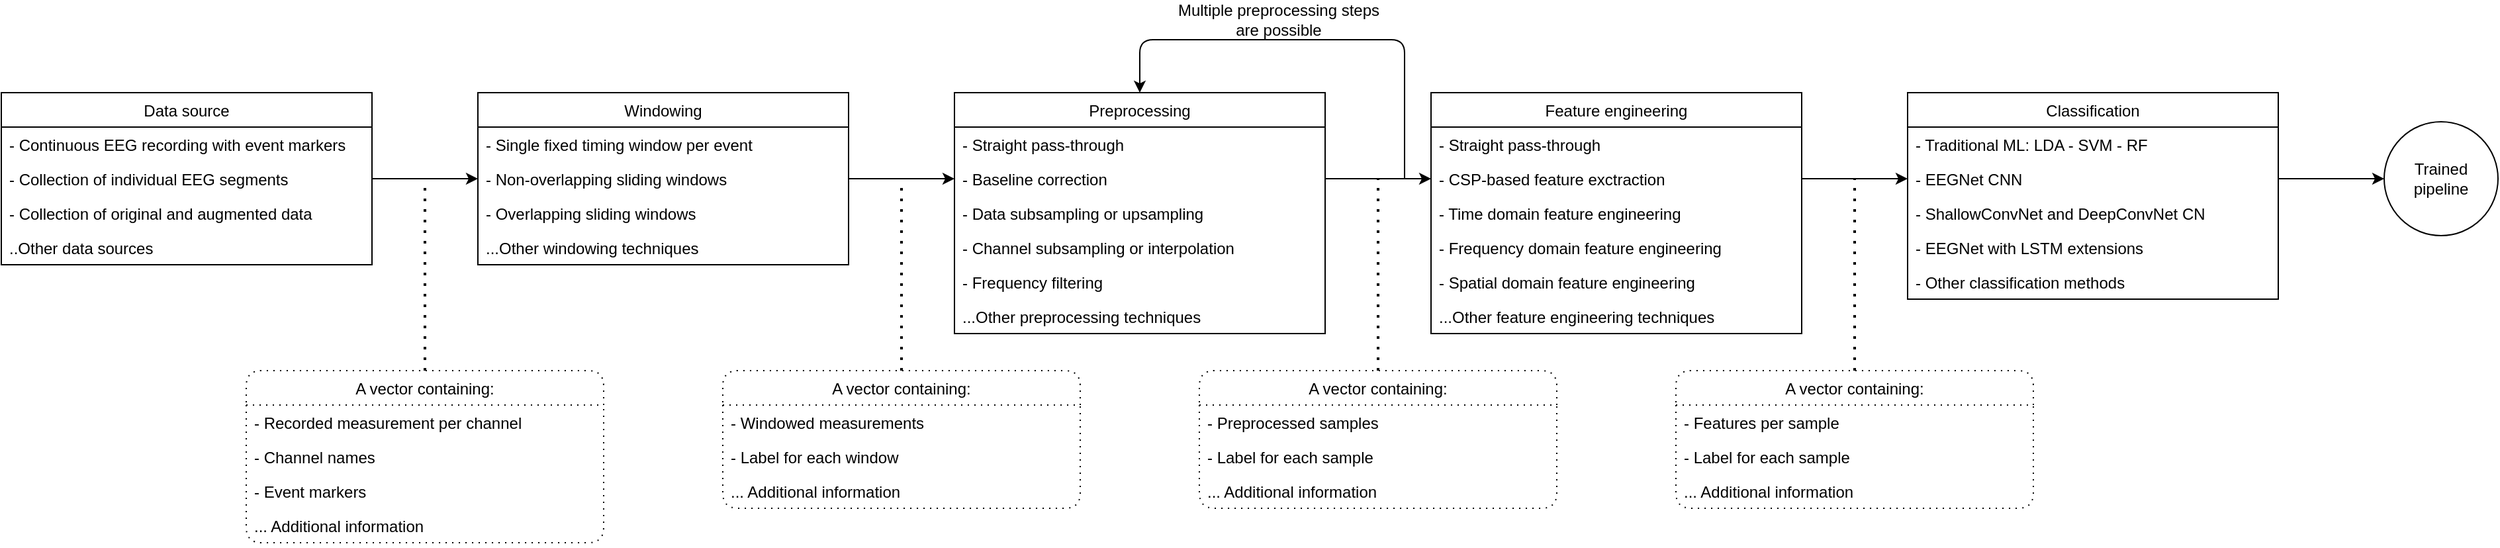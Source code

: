 <mxfile version="20.2.7" type="device"><diagram id="tU7bN9ePRaV4lNdue-wG" name="Page-1"><mxGraphModel dx="1186" dy="764" grid="1" gridSize="10" guides="1" tooltips="1" connect="1" arrows="1" fold="1" page="1" pageScale="1" pageWidth="1169" pageHeight="827" math="0" shadow="0"><root><mxCell id="0"/><mxCell id="1" parent="0"/><mxCell id="cyAfZedpmgAkxe4H3-H--2" value="Data source" style="swimlane;fontStyle=0;childLayout=stackLayout;horizontal=1;startSize=26;horizontalStack=0;resizeParent=1;resizeParentMax=0;resizeLast=0;collapsible=1;marginBottom=0;rounded=0;shadow=0;glass=0;sketch=0;" parent="1" vertex="1"><mxGeometry x="320" y="210" width="280" height="130" as="geometry"/></mxCell><mxCell id="cyAfZedpmgAkxe4H3-H--3" value="- Continuous EEG recording with event markers" style="text;strokeColor=none;fillColor=none;align=left;verticalAlign=top;spacingLeft=4;spacingRight=4;overflow=hidden;rotatable=0;points=[[0,0.5],[1,0.5]];portConstraint=eastwest;" parent="cyAfZedpmgAkxe4H3-H--2" vertex="1"><mxGeometry y="26" width="280" height="26" as="geometry"/></mxCell><mxCell id="cyAfZedpmgAkxe4H3-H--4" value="- Collection of individual EEG segments" style="text;strokeColor=none;fillColor=none;align=left;verticalAlign=top;spacingLeft=4;spacingRight=4;overflow=hidden;rotatable=0;points=[[0,0.5],[1,0.5]];portConstraint=eastwest;" parent="cyAfZedpmgAkxe4H3-H--2" vertex="1"><mxGeometry y="52" width="280" height="26" as="geometry"/></mxCell><mxCell id="il4W6rmmSFu-q_njbzeD-6" value="- Collection of original and augmented data" style="text;strokeColor=none;fillColor=none;align=left;verticalAlign=top;spacingLeft=4;spacingRight=4;overflow=hidden;rotatable=0;points=[[0,0.5],[1,0.5]];portConstraint=eastwest;" parent="cyAfZedpmgAkxe4H3-H--2" vertex="1"><mxGeometry y="78" width="280" height="26" as="geometry"/></mxCell><mxCell id="cyAfZedpmgAkxe4H3-H--5" value="..Other data sources" style="text;strokeColor=none;fillColor=none;align=left;verticalAlign=top;spacingLeft=4;spacingRight=4;overflow=hidden;rotatable=0;points=[[0,0.5],[1,0.5]];portConstraint=eastwest;" parent="cyAfZedpmgAkxe4H3-H--2" vertex="1"><mxGeometry y="104" width="280" height="26" as="geometry"/></mxCell><mxCell id="cyAfZedpmgAkxe4H3-H--9" value="Preprocessing" style="swimlane;fontStyle=0;childLayout=stackLayout;horizontal=1;startSize=26;horizontalStack=0;resizeParent=1;resizeParentMax=0;resizeLast=0;collapsible=1;marginBottom=0;rounded=0;shadow=0;glass=0;sketch=0;" parent="1" vertex="1"><mxGeometry x="1040" y="210" width="280" height="182" as="geometry"/></mxCell><mxCell id="cyAfZedpmgAkxe4H3-H--10" value="- Straight pass-through" style="text;strokeColor=none;fillColor=none;align=left;verticalAlign=top;spacingLeft=4;spacingRight=4;overflow=hidden;rotatable=0;points=[[0,0.5],[1,0.5]];portConstraint=eastwest;" parent="cyAfZedpmgAkxe4H3-H--9" vertex="1"><mxGeometry y="26" width="280" height="26" as="geometry"/></mxCell><mxCell id="cyAfZedpmgAkxe4H3-H--12" value="- Baseline correction" style="text;strokeColor=none;fillColor=none;align=left;verticalAlign=top;spacingLeft=4;spacingRight=4;overflow=hidden;rotatable=0;points=[[0,0.5],[1,0.5]];portConstraint=eastwest;" parent="cyAfZedpmgAkxe4H3-H--9" vertex="1"><mxGeometry y="52" width="280" height="26" as="geometry"/></mxCell><mxCell id="cyAfZedpmgAkxe4H3-H--13" value="- Data subsampling or upsampling" style="text;strokeColor=none;fillColor=none;align=left;verticalAlign=top;spacingLeft=4;spacingRight=4;overflow=hidden;rotatable=0;points=[[0,0.5],[1,0.5]];portConstraint=eastwest;" parent="cyAfZedpmgAkxe4H3-H--9" vertex="1"><mxGeometry y="78" width="280" height="26" as="geometry"/></mxCell><mxCell id="il4W6rmmSFu-q_njbzeD-5" value="- Channel subsampling or interpolation" style="text;strokeColor=none;fillColor=none;align=left;verticalAlign=top;spacingLeft=4;spacingRight=4;overflow=hidden;rotatable=0;points=[[0,0.5],[1,0.5]];portConstraint=eastwest;" parent="cyAfZedpmgAkxe4H3-H--9" vertex="1"><mxGeometry y="104" width="280" height="26" as="geometry"/></mxCell><mxCell id="cyAfZedpmgAkxe4H3-H--11" value="- Frequency filtering" style="text;strokeColor=none;fillColor=none;align=left;verticalAlign=top;spacingLeft=4;spacingRight=4;overflow=hidden;rotatable=0;points=[[0,0.5],[1,0.5]];portConstraint=eastwest;" parent="cyAfZedpmgAkxe4H3-H--9" vertex="1"><mxGeometry y="130" width="280" height="26" as="geometry"/></mxCell><mxCell id="il4W6rmmSFu-q_njbzeD-3" value="...Other preprocessing techniques" style="text;strokeColor=none;fillColor=none;align=left;verticalAlign=top;spacingLeft=4;spacingRight=4;overflow=hidden;rotatable=0;points=[[0,0.5],[1,0.5]];portConstraint=eastwest;" parent="cyAfZedpmgAkxe4H3-H--9" vertex="1"><mxGeometry y="156" width="280" height="26" as="geometry"/></mxCell><mxCell id="cyAfZedpmgAkxe4H3-H--17" value="" style="endArrow=none;dashed=1;html=1;dashPattern=1 3;strokeWidth=2;exitX=0.5;exitY=0;exitDx=0;exitDy=0;" parent="1" source="cyAfZedpmgAkxe4H3-H--19" edge="1"><mxGeometry width="50" height="50" relative="1" as="geometry"><mxPoint x="645" y="360.0" as="sourcePoint"/><mxPoint x="640" y="280" as="targetPoint"/></mxGeometry></mxCell><mxCell id="cyAfZedpmgAkxe4H3-H--19" value="A vector containing:" style="swimlane;fontStyle=0;childLayout=stackLayout;horizontal=1;startSize=26;horizontalStack=0;resizeParent=1;resizeParentMax=0;resizeLast=0;collapsible=1;marginBottom=0;rounded=1;shadow=0;glass=0;sketch=0;swimlaneLine=1;dashed=1;dashPattern=1 4;" parent="1" vertex="1"><mxGeometry x="505" y="420" width="270" height="130" as="geometry"/></mxCell><mxCell id="cyAfZedpmgAkxe4H3-H--20" value="- Recorded measurement per channel" style="text;strokeColor=none;fillColor=none;align=left;verticalAlign=top;spacingLeft=4;spacingRight=4;overflow=hidden;rotatable=0;points=[[0,0.5],[1,0.5]];portConstraint=eastwest;" parent="cyAfZedpmgAkxe4H3-H--19" vertex="1"><mxGeometry y="26" width="270" height="26" as="geometry"/></mxCell><mxCell id="cyAfZedpmgAkxe4H3-H--21" value="- Channel names" style="text;strokeColor=none;fillColor=none;align=left;verticalAlign=top;spacingLeft=4;spacingRight=4;overflow=hidden;rotatable=0;points=[[0,0.5],[1,0.5]];portConstraint=eastwest;" parent="cyAfZedpmgAkxe4H3-H--19" vertex="1"><mxGeometry y="52" width="270" height="26" as="geometry"/></mxCell><mxCell id="cyAfZedpmgAkxe4H3-H--22" value="- Event markers" style="text;strokeColor=none;fillColor=none;align=left;verticalAlign=top;spacingLeft=4;spacingRight=4;overflow=hidden;rotatable=0;points=[[0,0.5],[1,0.5]];portConstraint=eastwest;" parent="cyAfZedpmgAkxe4H3-H--19" vertex="1"><mxGeometry y="78" width="270" height="26" as="geometry"/></mxCell><mxCell id="il4W6rmmSFu-q_njbzeD-1" value="... Additional information" style="text;strokeColor=none;fillColor=none;align=left;verticalAlign=top;spacingLeft=4;spacingRight=4;overflow=hidden;rotatable=0;points=[[0,0.5],[1,0.5]];portConstraint=eastwest;" parent="cyAfZedpmgAkxe4H3-H--19" vertex="1"><mxGeometry y="104" width="270" height="26" as="geometry"/></mxCell><mxCell id="cyAfZedpmgAkxe4H3-H--24" value="" style="endArrow=none;dashed=1;html=1;dashPattern=1 3;strokeWidth=2;exitX=0.5;exitY=0;exitDx=0;exitDy=0;" parent="1" source="cyAfZedpmgAkxe4H3-H--25" edge="1"><mxGeometry width="50" height="50" relative="1" as="geometry"><mxPoint x="1365" y="355.0" as="sourcePoint"/><mxPoint x="1360" y="275" as="targetPoint"/></mxGeometry></mxCell><mxCell id="cyAfZedpmgAkxe4H3-H--25" value="A vector containing:" style="swimlane;fontStyle=0;childLayout=stackLayout;horizontal=1;startSize=26;horizontalStack=0;resizeParent=1;resizeParentMax=0;resizeLast=0;collapsible=1;marginBottom=0;rounded=1;shadow=0;glass=0;sketch=0;swimlaneLine=1;dashed=1;dashPattern=1 4;" parent="1" vertex="1"><mxGeometry x="1225" y="420" width="270" height="104" as="geometry"/></mxCell><mxCell id="cyAfZedpmgAkxe4H3-H--26" value="- Preprocessed samples" style="text;strokeColor=none;fillColor=none;align=left;verticalAlign=top;spacingLeft=4;spacingRight=4;overflow=hidden;rotatable=0;points=[[0,0.5],[1,0.5]];portConstraint=eastwest;" parent="cyAfZedpmgAkxe4H3-H--25" vertex="1"><mxGeometry y="26" width="270" height="26" as="geometry"/></mxCell><mxCell id="cyAfZedpmgAkxe4H3-H--27" value="- Label for each sample" style="text;strokeColor=none;fillColor=none;align=left;verticalAlign=top;spacingLeft=4;spacingRight=4;overflow=hidden;rotatable=0;points=[[0,0.5],[1,0.5]];portConstraint=eastwest;" parent="cyAfZedpmgAkxe4H3-H--25" vertex="1"><mxGeometry y="52" width="270" height="26" as="geometry"/></mxCell><mxCell id="cyAfZedpmgAkxe4H3-H--28" value="... Additional information" style="text;strokeColor=none;fillColor=none;align=left;verticalAlign=top;spacingLeft=4;spacingRight=4;overflow=hidden;rotatable=0;points=[[0,0.5],[1,0.5]];portConstraint=eastwest;" parent="cyAfZedpmgAkxe4H3-H--25" vertex="1"><mxGeometry y="78" width="270" height="26" as="geometry"/></mxCell><mxCell id="cyAfZedpmgAkxe4H3-H--29" value="Feature engineering" style="swimlane;fontStyle=0;childLayout=stackLayout;horizontal=1;startSize=26;horizontalStack=0;resizeParent=1;resizeParentMax=0;resizeLast=0;collapsible=1;marginBottom=0;rounded=0;shadow=0;glass=0;sketch=0;" parent="1" vertex="1"><mxGeometry x="1400" y="210" width="280" height="182" as="geometry"/></mxCell><mxCell id="cyAfZedpmgAkxe4H3-H--30" value="- Straight pass-through" style="text;strokeColor=none;fillColor=none;align=left;verticalAlign=top;spacingLeft=4;spacingRight=4;overflow=hidden;rotatable=0;points=[[0,0.5],[1,0.5]];portConstraint=eastwest;" parent="cyAfZedpmgAkxe4H3-H--29" vertex="1"><mxGeometry y="26" width="280" height="26" as="geometry"/></mxCell><mxCell id="cyAfZedpmgAkxe4H3-H--31" value="- CSP-based feature exctraction" style="text;strokeColor=none;fillColor=none;align=left;verticalAlign=top;spacingLeft=4;spacingRight=4;overflow=hidden;rotatable=0;points=[[0,0.5],[1,0.5]];portConstraint=eastwest;" parent="cyAfZedpmgAkxe4H3-H--29" vertex="1"><mxGeometry y="52" width="280" height="26" as="geometry"/></mxCell><mxCell id="il4W6rmmSFu-q_njbzeD-8" value="- Time domain feature engineering " style="text;strokeColor=none;fillColor=none;align=left;verticalAlign=top;spacingLeft=4;spacingRight=4;overflow=hidden;rotatable=0;points=[[0,0.5],[1,0.5]];portConstraint=eastwest;" parent="cyAfZedpmgAkxe4H3-H--29" vertex="1"><mxGeometry y="78" width="280" height="26" as="geometry"/></mxCell><mxCell id="cyAfZedpmgAkxe4H3-H--55" value="- Frequency domain feature engineering " style="text;strokeColor=none;fillColor=none;align=left;verticalAlign=top;spacingLeft=4;spacingRight=4;overflow=hidden;rotatable=0;points=[[0,0.5],[1,0.5]];portConstraint=eastwest;" parent="cyAfZedpmgAkxe4H3-H--29" vertex="1"><mxGeometry y="104" width="280" height="26" as="geometry"/></mxCell><mxCell id="il4W6rmmSFu-q_njbzeD-9" value="- Spatial domain feature engineering " style="text;strokeColor=none;fillColor=none;align=left;verticalAlign=top;spacingLeft=4;spacingRight=4;overflow=hidden;rotatable=0;points=[[0,0.5],[1,0.5]];portConstraint=eastwest;" parent="cyAfZedpmgAkxe4H3-H--29" vertex="1"><mxGeometry y="130" width="280" height="26" as="geometry"/></mxCell><mxCell id="cyAfZedpmgAkxe4H3-H--32" value="...Other feature engineering techniques" style="text;strokeColor=none;fillColor=none;align=left;verticalAlign=top;spacingLeft=4;spacingRight=4;overflow=hidden;rotatable=0;points=[[0,0.5],[1,0.5]];portConstraint=eastwest;" parent="cyAfZedpmgAkxe4H3-H--29" vertex="1"><mxGeometry y="156" width="280" height="26" as="geometry"/></mxCell><mxCell id="cyAfZedpmgAkxe4H3-H--33" value="" style="endArrow=classic;html=1;entryX=0.5;entryY=0;entryDx=0;entryDy=0;" parent="1" target="cyAfZedpmgAkxe4H3-H--9" edge="1"><mxGeometry width="50" height="50" relative="1" as="geometry"><mxPoint x="1380" y="275" as="sourcePoint"/><mxPoint x="1390" y="150" as="targetPoint"/><Array as="points"><mxPoint x="1380" y="170"/><mxPoint x="1180" y="170"/></Array></mxGeometry></mxCell><mxCell id="cyAfZedpmgAkxe4H3-H--39" style="edgeStyle=orthogonalEdgeStyle;rounded=0;orthogonalLoop=1;jettySize=auto;html=1;entryX=0;entryY=0.5;entryDx=0;entryDy=0;" parent="1" source="cyAfZedpmgAkxe4H3-H--34" target="cyAfZedpmgAkxe4H3-H--12" edge="1"><mxGeometry relative="1" as="geometry"><Array as="points"><mxPoint x="830" y="275"/><mxPoint x="830" y="275"/></Array></mxGeometry></mxCell><mxCell id="cyAfZedpmgAkxe4H3-H--34" value="Windowing" style="swimlane;fontStyle=0;childLayout=stackLayout;horizontal=1;startSize=26;horizontalStack=0;resizeParent=1;resizeParentMax=0;resizeLast=0;collapsible=1;marginBottom=0;rounded=0;shadow=0;glass=0;sketch=0;" parent="1" vertex="1"><mxGeometry x="680" y="210" width="280" height="130" as="geometry"/></mxCell><mxCell id="cyAfZedpmgAkxe4H3-H--35" value="- Single fixed timing window per event " style="text;strokeColor=none;fillColor=none;align=left;verticalAlign=top;spacingLeft=4;spacingRight=4;overflow=hidden;rotatable=0;points=[[0,0.5],[1,0.5]];portConstraint=eastwest;" parent="cyAfZedpmgAkxe4H3-H--34" vertex="1"><mxGeometry y="26" width="280" height="26" as="geometry"/></mxCell><mxCell id="cyAfZedpmgAkxe4H3-H--37" value="- Non-overlapping sliding windows" style="text;strokeColor=none;fillColor=none;align=left;verticalAlign=top;spacingLeft=4;spacingRight=4;overflow=hidden;rotatable=0;points=[[0,0.5],[1,0.5]];portConstraint=eastwest;" parent="cyAfZedpmgAkxe4H3-H--34" vertex="1"><mxGeometry y="52" width="280" height="26" as="geometry"/></mxCell><mxCell id="il4W6rmmSFu-q_njbzeD-2" value="- Overlapping sliding windows" style="text;strokeColor=none;fillColor=none;align=left;verticalAlign=top;spacingLeft=4;spacingRight=4;overflow=hidden;rotatable=0;points=[[0,0.5],[1,0.5]];portConstraint=eastwest;" parent="cyAfZedpmgAkxe4H3-H--34" vertex="1"><mxGeometry y="78" width="280" height="26" as="geometry"/></mxCell><mxCell id="il4W6rmmSFu-q_njbzeD-7" value="...Other windowing techniques" style="text;strokeColor=none;fillColor=none;align=left;verticalAlign=top;spacingLeft=4;spacingRight=4;overflow=hidden;rotatable=0;points=[[0,0.5],[1,0.5]];portConstraint=eastwest;" parent="cyAfZedpmgAkxe4H3-H--34" vertex="1"><mxGeometry y="104" width="280" height="26" as="geometry"/></mxCell><mxCell id="cyAfZedpmgAkxe4H3-H--40" value="" style="endArrow=none;dashed=1;html=1;dashPattern=1 3;strokeWidth=2;exitX=0.5;exitY=0;exitDx=0;exitDy=0;" parent="1" source="cyAfZedpmgAkxe4H3-H--41" edge="1"><mxGeometry width="50" height="50" relative="1" as="geometry"><mxPoint x="1005" y="360.0" as="sourcePoint"/><mxPoint x="1000" y="280.0" as="targetPoint"/></mxGeometry></mxCell><mxCell id="cyAfZedpmgAkxe4H3-H--41" value="A vector containing:" style="swimlane;fontStyle=0;childLayout=stackLayout;horizontal=1;startSize=26;horizontalStack=0;resizeParent=1;resizeParentMax=0;resizeLast=0;collapsible=1;marginBottom=0;rounded=1;shadow=0;glass=0;sketch=0;swimlaneLine=1;dashed=1;dashPattern=1 4;" parent="1" vertex="1"><mxGeometry x="865" y="420" width="270" height="104" as="geometry"/></mxCell><mxCell id="cyAfZedpmgAkxe4H3-H--42" value="- Windowed measurements" style="text;strokeColor=none;fillColor=none;align=left;verticalAlign=top;spacingLeft=4;spacingRight=4;overflow=hidden;rotatable=0;points=[[0,0.5],[1,0.5]];portConstraint=eastwest;" parent="cyAfZedpmgAkxe4H3-H--41" vertex="1"><mxGeometry y="26" width="270" height="26" as="geometry"/></mxCell><mxCell id="cyAfZedpmgAkxe4H3-H--43" value="- Label for each window" style="text;strokeColor=none;fillColor=none;align=left;verticalAlign=top;spacingLeft=4;spacingRight=4;overflow=hidden;rotatable=0;points=[[0,0.5],[1,0.5]];portConstraint=eastwest;" parent="cyAfZedpmgAkxe4H3-H--41" vertex="1"><mxGeometry y="52" width="270" height="26" as="geometry"/></mxCell><mxCell id="cyAfZedpmgAkxe4H3-H--44" value="... Additional information" style="text;strokeColor=none;fillColor=none;align=left;verticalAlign=top;spacingLeft=4;spacingRight=4;overflow=hidden;rotatable=0;points=[[0,0.5],[1,0.5]];portConstraint=eastwest;" parent="cyAfZedpmgAkxe4H3-H--41" vertex="1"><mxGeometry y="78" width="270" height="26" as="geometry"/></mxCell><mxCell id="cyAfZedpmgAkxe4H3-H--45" value="Classification" style="swimlane;fontStyle=0;childLayout=stackLayout;horizontal=1;startSize=26;horizontalStack=0;resizeParent=1;resizeParentMax=0;resizeLast=0;collapsible=1;marginBottom=0;rounded=0;shadow=0;glass=0;sketch=0;" parent="1" vertex="1"><mxGeometry x="1760" y="210" width="280" height="156" as="geometry"/></mxCell><mxCell id="cyAfZedpmgAkxe4H3-H--46" value="- Traditional ML: LDA - SVM - RF" style="text;strokeColor=none;fillColor=none;align=left;verticalAlign=top;spacingLeft=4;spacingRight=4;overflow=hidden;rotatable=0;points=[[0,0.5],[1,0.5]];portConstraint=eastwest;" parent="cyAfZedpmgAkxe4H3-H--45" vertex="1"><mxGeometry y="26" width="280" height="26" as="geometry"/></mxCell><mxCell id="cyAfZedpmgAkxe4H3-H--47" value="- EEGNet CNN" style="text;strokeColor=none;fillColor=none;align=left;verticalAlign=top;spacingLeft=4;spacingRight=4;overflow=hidden;rotatable=0;points=[[0,0.5],[1,0.5]];portConstraint=eastwest;" parent="cyAfZedpmgAkxe4H3-H--45" vertex="1"><mxGeometry y="52" width="280" height="26" as="geometry"/></mxCell><mxCell id="cyAfZedpmgAkxe4H3-H--48" value="- ShallowConvNet and DeepConvNet CN" style="text;strokeColor=none;fillColor=none;align=left;verticalAlign=top;spacingLeft=4;spacingRight=4;overflow=hidden;rotatable=0;points=[[0,0.5],[1,0.5]];portConstraint=eastwest;" parent="cyAfZedpmgAkxe4H3-H--45" vertex="1"><mxGeometry y="78" width="280" height="26" as="geometry"/></mxCell><mxCell id="cyAfZedpmgAkxe4H3-H--56" value="- EEGNet with LSTM extensions" style="text;strokeColor=none;fillColor=none;align=left;verticalAlign=top;spacingLeft=4;spacingRight=4;overflow=hidden;rotatable=0;points=[[0,0.5],[1,0.5]];portConstraint=eastwest;" parent="cyAfZedpmgAkxe4H3-H--45" vertex="1"><mxGeometry y="104" width="280" height="26" as="geometry"/></mxCell><mxCell id="il4W6rmmSFu-q_njbzeD-10" value="- Other classification methods" style="text;strokeColor=none;fillColor=none;align=left;verticalAlign=top;spacingLeft=4;spacingRight=4;overflow=hidden;rotatable=0;points=[[0,0.5],[1,0.5]];portConstraint=eastwest;" parent="cyAfZedpmgAkxe4H3-H--45" vertex="1"><mxGeometry y="130" width="280" height="26" as="geometry"/></mxCell><mxCell id="cyAfZedpmgAkxe4H3-H--50" value="" style="endArrow=none;dashed=1;html=1;dashPattern=1 3;strokeWidth=2;exitX=0.5;exitY=0;exitDx=0;exitDy=0;" parent="1" source="cyAfZedpmgAkxe4H3-H--51" edge="1"><mxGeometry width="50" height="50" relative="1" as="geometry"><mxPoint x="1725" y="355.0" as="sourcePoint"/><mxPoint x="1720" y="275.0" as="targetPoint"/></mxGeometry></mxCell><mxCell id="cyAfZedpmgAkxe4H3-H--51" value="A vector containing:" style="swimlane;fontStyle=0;childLayout=stackLayout;horizontal=1;startSize=26;horizontalStack=0;resizeParent=1;resizeParentMax=0;resizeLast=0;collapsible=1;marginBottom=0;rounded=1;shadow=0;glass=0;sketch=0;swimlaneLine=1;dashed=1;dashPattern=1 4;" parent="1" vertex="1"><mxGeometry x="1585" y="420" width="270" height="104" as="geometry"/></mxCell><mxCell id="cyAfZedpmgAkxe4H3-H--52" value="- Features per sample" style="text;strokeColor=none;fillColor=none;align=left;verticalAlign=top;spacingLeft=4;spacingRight=4;overflow=hidden;rotatable=0;points=[[0,0.5],[1,0.5]];portConstraint=eastwest;" parent="cyAfZedpmgAkxe4H3-H--51" vertex="1"><mxGeometry y="26" width="270" height="26" as="geometry"/></mxCell><mxCell id="cyAfZedpmgAkxe4H3-H--53" value="- Label for each sample" style="text;strokeColor=none;fillColor=none;align=left;verticalAlign=top;spacingLeft=4;spacingRight=4;overflow=hidden;rotatable=0;points=[[0,0.5],[1,0.5]];portConstraint=eastwest;" parent="cyAfZedpmgAkxe4H3-H--51" vertex="1"><mxGeometry y="52" width="270" height="26" as="geometry"/></mxCell><mxCell id="cyAfZedpmgAkxe4H3-H--54" value="... Additional information" style="text;strokeColor=none;fillColor=none;align=left;verticalAlign=top;spacingLeft=4;spacingRight=4;overflow=hidden;rotatable=0;points=[[0,0.5],[1,0.5]];portConstraint=eastwest;" parent="cyAfZedpmgAkxe4H3-H--51" vertex="1"><mxGeometry y="78" width="270" height="26" as="geometry"/></mxCell><mxCell id="il4W6rmmSFu-q_njbzeD-4" value="Multiple preprocessing steps&lt;br&gt;are possible" style="text;html=1;strokeColor=none;fillColor=none;align=center;verticalAlign=middle;whiteSpace=wrap;rounded=0;" parent="1" vertex="1"><mxGeometry x="1190" y="140" width="190" height="30" as="geometry"/></mxCell><mxCell id="cyAfZedpmgAkxe4H3-H--62" value="Trained pipeline" style="ellipse;whiteSpace=wrap;html=1;aspect=fixed;rounded=1;shadow=0;glass=0;sketch=0;strokeColor=#000000;" parent="1" vertex="1"><mxGeometry x="2120" y="232" width="86" height="86" as="geometry"/></mxCell><mxCell id="il4W6rmmSFu-q_njbzeD-14" style="edgeStyle=orthogonalEdgeStyle;rounded=0;orthogonalLoop=1;jettySize=auto;html=1;entryX=0;entryY=0.5;entryDx=0;entryDy=0;fontSize=14;" parent="1" source="cyAfZedpmgAkxe4H3-H--47" target="cyAfZedpmgAkxe4H3-H--62" edge="1"><mxGeometry relative="1" as="geometry"/></mxCell><mxCell id="il4W6rmmSFu-q_njbzeD-15" style="edgeStyle=orthogonalEdgeStyle;rounded=0;orthogonalLoop=1;jettySize=auto;html=1;exitX=1;exitY=0.5;exitDx=0;exitDy=0;entryX=0;entryY=0.5;entryDx=0;entryDy=0;fontSize=14;" parent="1" source="cyAfZedpmgAkxe4H3-H--31" target="cyAfZedpmgAkxe4H3-H--47" edge="1"><mxGeometry relative="1" as="geometry"/></mxCell><mxCell id="il4W6rmmSFu-q_njbzeD-16" style="edgeStyle=orthogonalEdgeStyle;rounded=0;orthogonalLoop=1;jettySize=auto;html=1;exitX=1;exitY=0.5;exitDx=0;exitDy=0;entryX=0;entryY=0.5;entryDx=0;entryDy=0;fontSize=14;" parent="1" source="cyAfZedpmgAkxe4H3-H--12" target="cyAfZedpmgAkxe4H3-H--31" edge="1"><mxGeometry relative="1" as="geometry"/></mxCell><mxCell id="il4W6rmmSFu-q_njbzeD-17" style="edgeStyle=orthogonalEdgeStyle;rounded=0;orthogonalLoop=1;jettySize=auto;html=1;exitX=1;exitY=0.5;exitDx=0;exitDy=0;entryX=0;entryY=0.5;entryDx=0;entryDy=0;fontSize=14;" parent="1" source="cyAfZedpmgAkxe4H3-H--4" target="cyAfZedpmgAkxe4H3-H--37" edge="1"><mxGeometry relative="1" as="geometry"/></mxCell></root></mxGraphModel></diagram></mxfile>